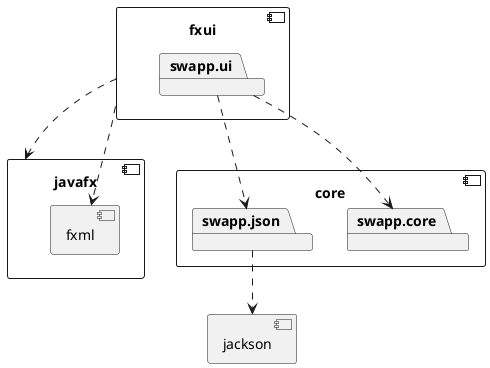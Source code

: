@startuml

component core {
	package swapp.core
	package swapp.json
}

component jackson{
}

swapp.json ..> jackson

component fxui{
	package swapp.ui
}

swapp.ui ..> swapp.core
swapp.ui ..> swapp.json

component javafx {
	component fxml{
	}
}

fxui ..> javafx
fxui ..> fxml

@enduml
